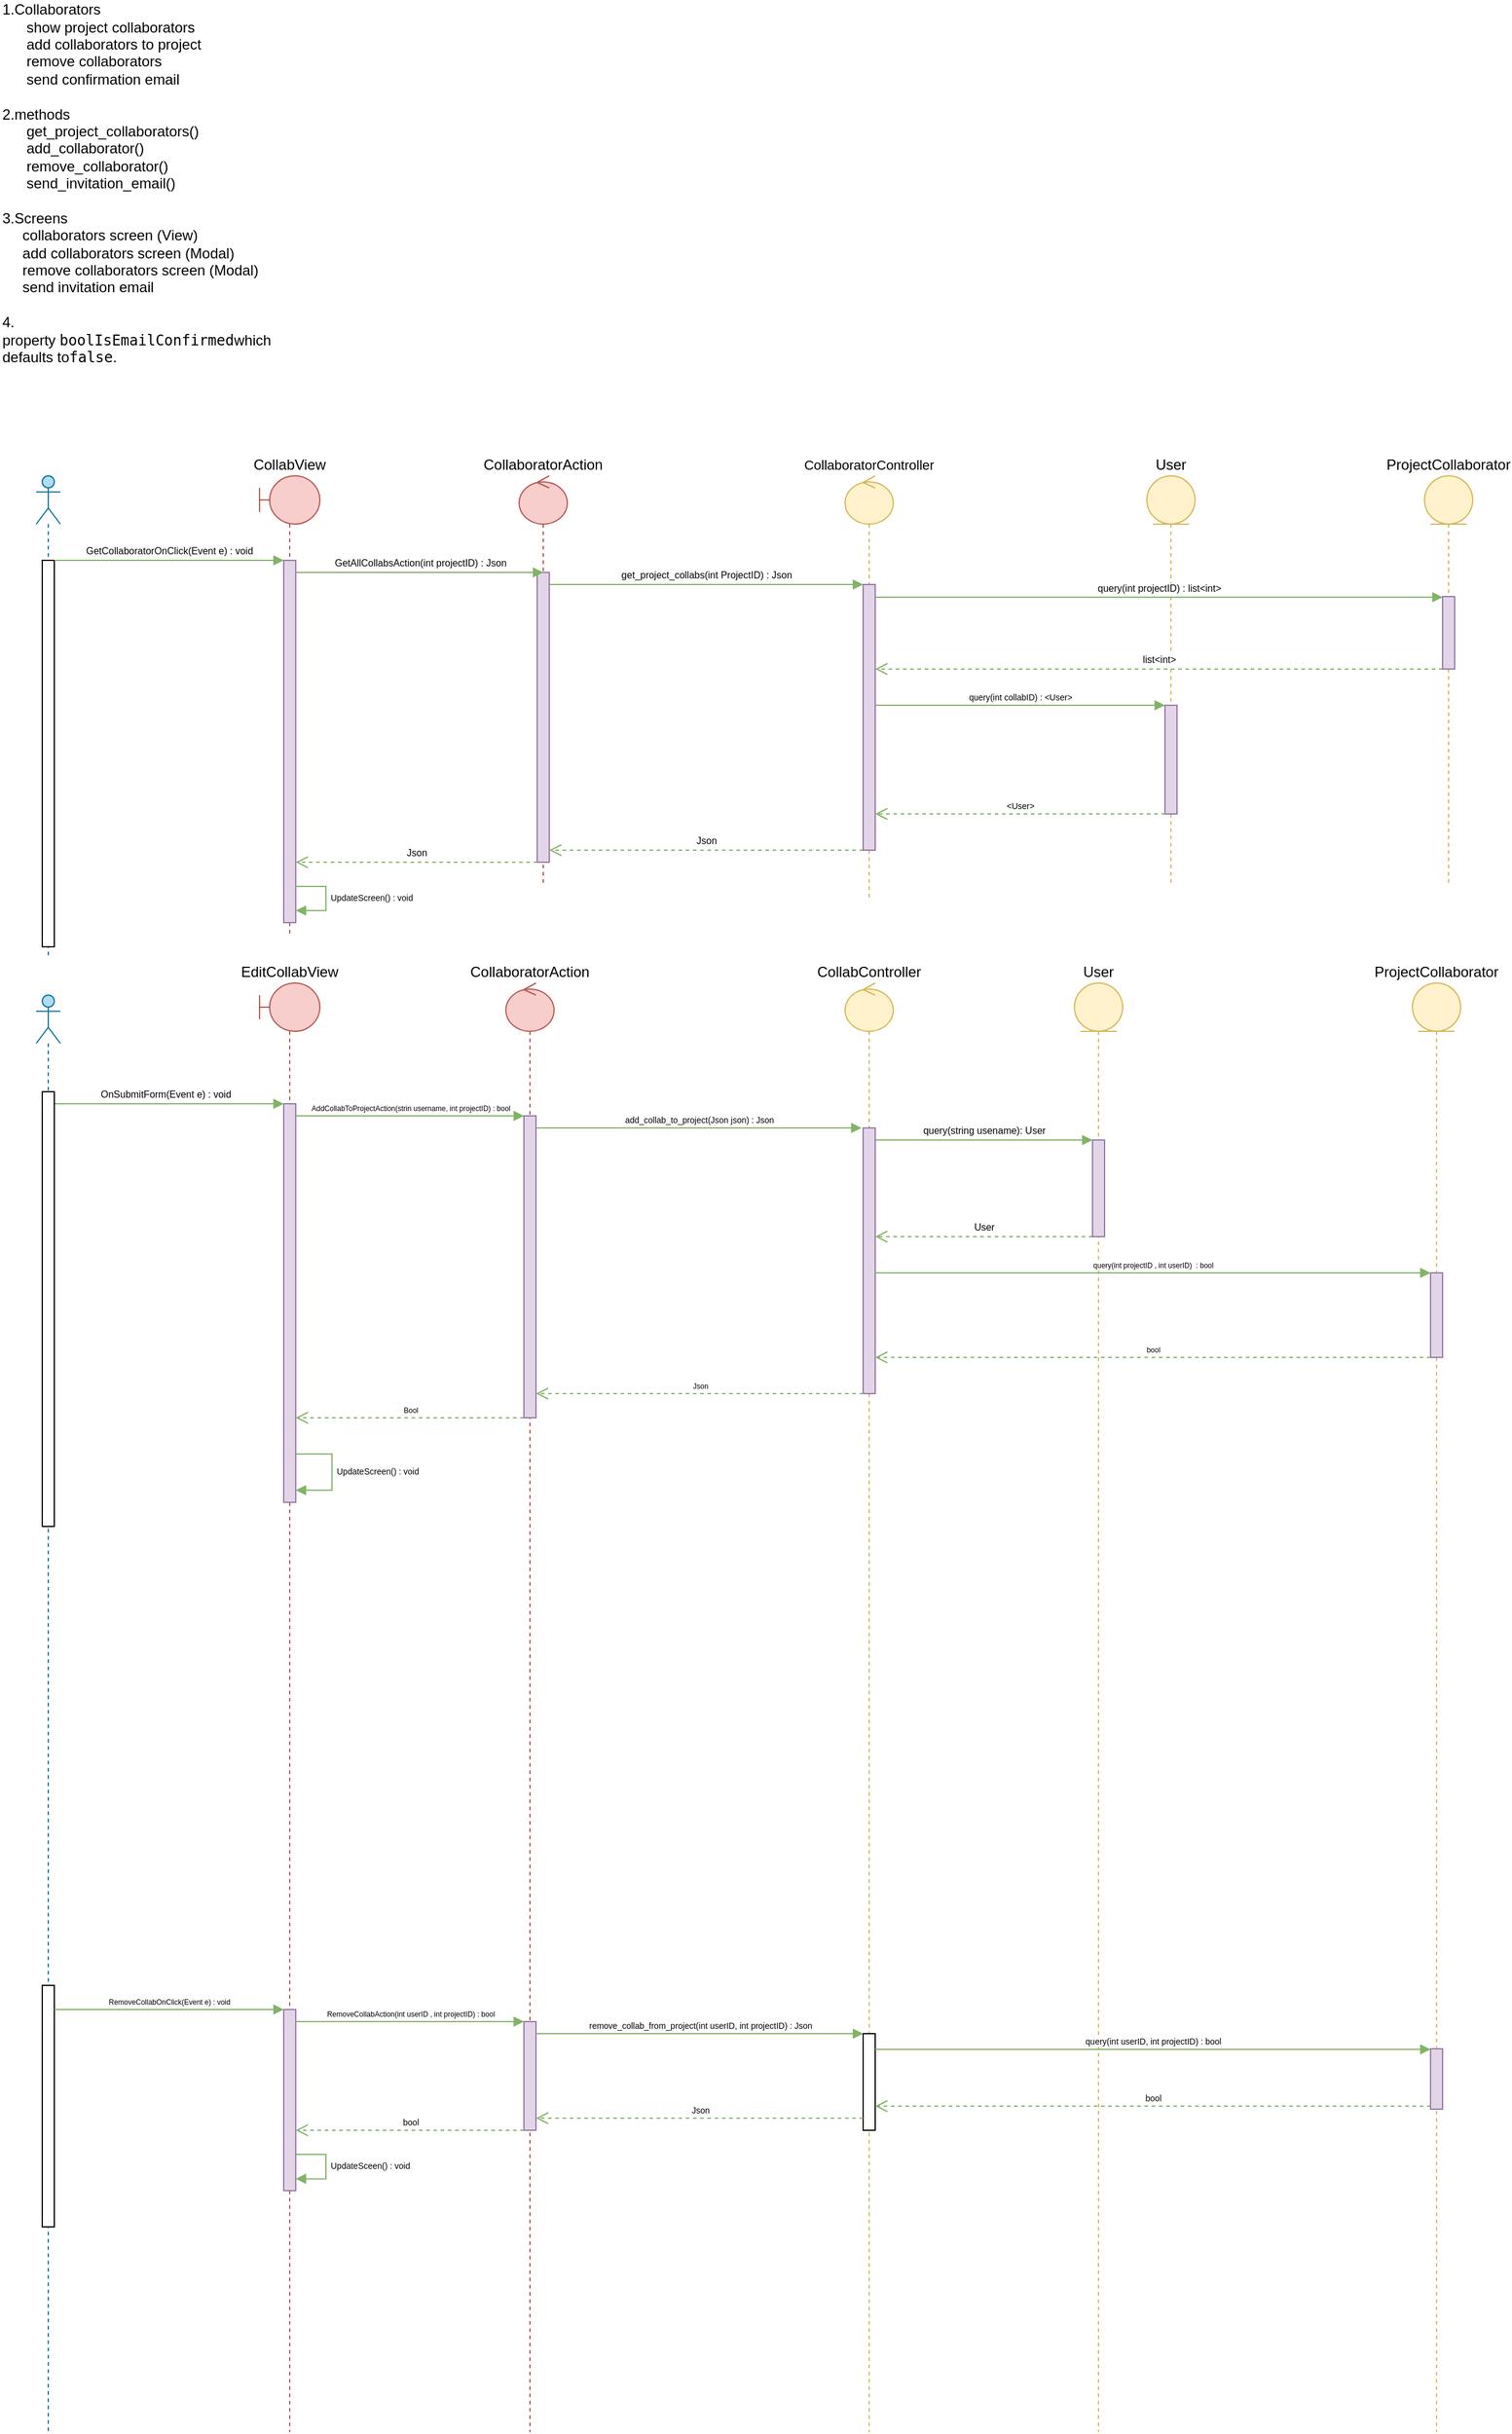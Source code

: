 <mxfile version="10.6.7" type="github"><diagram id="GHZ44tp6X7hKzsTofQmj" name="Page-1"><mxGraphModel dx="868" dy="582" grid="1" gridSize="10" guides="1" tooltips="1" connect="1" arrows="1" fold="1" page="0" pageScale="1" pageWidth="850" pageHeight="1100" background="none" math="0" shadow="0"><root><mxCell id="0"/><mxCell id="1" parent="0"/><mxCell id="GCSjRSkXuxWU2JJScuMy-1" value="" style="shape=umlLifeline;participant=umlActor;perimeter=lifelinePerimeter;whiteSpace=wrap;html=1;container=1;collapsible=0;recursiveResize=0;verticalAlign=top;spacingTop=36;labelBackgroundColor=#ffffff;outlineConnect=0;size=40;fillColor=#b1ddf0;strokeColor=#10739e;" parent="1" vertex="1"><mxGeometry x="30" y="380" width="20" height="400" as="geometry"/></mxCell><mxCell id="QJzvEmEwdGXoXQkbQdta-2" value="" style="html=1;points=[];perimeter=orthogonalPerimeter;" parent="GCSjRSkXuxWU2JJScuMy-1" vertex="1"><mxGeometry x="5" y="70" width="10" height="320" as="geometry"/></mxCell><mxCell id="GCSjRSkXuxWU2JJScuMy-2" value="&lt;div&gt;1.Collaborators&lt;/div&gt;&lt;div&gt;&amp;nbsp; &amp;nbsp; &amp;nbsp; show project collaborators&lt;/div&gt;&lt;div&gt;&amp;nbsp; &amp;nbsp; &amp;nbsp; add collaborators to project&lt;/div&gt;&lt;div&gt;&amp;nbsp; &amp;nbsp; &amp;nbsp; remove collaborators&lt;/div&gt;&lt;div&gt;&amp;nbsp; &amp;nbsp; &amp;nbsp; send confirmation email&lt;/div&gt;&lt;div&gt;&lt;br&gt;&lt;/div&gt;&lt;div&gt;2.methods&lt;/div&gt;&lt;div&gt;&amp;nbsp; &amp;nbsp; &amp;nbsp; get_project_collaborators()&lt;/div&gt;&lt;div&gt;&amp;nbsp; &amp;nbsp; &amp;nbsp; add_collaborator()&lt;/div&gt;&lt;div&gt;&amp;nbsp; &amp;nbsp; &amp;nbsp; remove_collaborator()&lt;/div&gt;&lt;div&gt;&amp;nbsp; &amp;nbsp; &amp;nbsp; send_invitation_email()&lt;/div&gt;&lt;div&gt;&lt;br&gt;&lt;/div&gt;&lt;div&gt;3.Screens&lt;/div&gt;&lt;div&gt;&amp;nbsp; &amp;nbsp; &amp;nbsp;collaborators screen (View)&lt;/div&gt;&lt;div&gt;&amp;nbsp; &amp;nbsp; &amp;nbsp;add collaborators screen (Modal)&lt;/div&gt;&lt;div&gt;&amp;nbsp; &amp;nbsp; &amp;nbsp;remove collaborators screen (Modal)&lt;/div&gt;&lt;div&gt;&amp;nbsp; &amp;nbsp; &amp;nbsp;send invitation email&lt;/div&gt;&lt;div&gt;&lt;br&gt;&lt;/div&gt;&lt;div&gt;4.&lt;/div&gt;&lt;span&gt;property&amp;nbsp;&lt;/span&gt;&lt;code&gt;boolIsEmailConfirmed&lt;/code&gt;&lt;span&gt;which defaults to&lt;/span&gt;&lt;code&gt;false&lt;/code&gt;&lt;span&gt;.&lt;/span&gt;&lt;div&gt;&lt;br&gt;&lt;/div&gt;" style="text;html=1;strokeColor=none;fillColor=none;align=left;verticalAlign=middle;whiteSpace=wrap;rounded=0;" parent="1" vertex="1"><mxGeometry width="250" height="290" as="geometry"/></mxCell><mxCell id="GCSjRSkXuxWU2JJScuMy-3" value="CollabView" style="shape=umlLifeline;participant=umlBoundary;perimeter=lifelinePerimeter;whiteSpace=wrap;html=1;container=1;collapsible=0;recursiveResize=0;verticalAlign=bottom;spacingTop=36;labelBackgroundColor=#ffffff;outlineConnect=0;labelPosition=center;verticalLabelPosition=top;align=center;fillColor=#f8cecc;strokeColor=#b85450;" parent="1" vertex="1"><mxGeometry x="215" y="380" width="50" height="380" as="geometry"/></mxCell><mxCell id="GCSjRSkXuxWU2JJScuMy-7" value="" style="html=1;points=[];perimeter=orthogonalPerimeter;align=left;fillColor=#e1d5e7;strokeColor=#9673a6;gradientColor=none;" parent="GCSjRSkXuxWU2JJScuMy-3" vertex="1"><mxGeometry x="20" y="70" width="10" height="300" as="geometry"/></mxCell><mxCell id="GCSjRSkXuxWU2JJScuMy-4" value="EditCollabView" style="shape=umlLifeline;participant=umlBoundary;perimeter=lifelinePerimeter;whiteSpace=wrap;html=1;container=1;collapsible=0;recursiveResize=0;verticalAlign=bottom;spacingTop=36;labelBackgroundColor=#ffffff;outlineConnect=0;labelPosition=center;verticalLabelPosition=top;align=center;fillColor=#f8cecc;strokeColor=#b85450;" parent="1" vertex="1"><mxGeometry x="215" y="800" width="50" height="1200" as="geometry"/></mxCell><mxCell id="UG3qi_RcyNTJpObuY2x0-73" value="" style="html=1;points=[];perimeter=orthogonalPerimeter;fontSize=11;fillColor=#e1d5e7;strokeColor=#9673a6;" parent="GCSjRSkXuxWU2JJScuMy-4" vertex="1"><mxGeometry x="20" y="100" width="10" height="330" as="geometry"/></mxCell><mxCell id="UG3qi_RcyNTJpObuY2x0-98" value="" style="html=1;points=[];perimeter=orthogonalPerimeter;fontSize=6;fillColor=#e1d5e7;strokeColor=#9673a6;" parent="GCSjRSkXuxWU2JJScuMy-4" vertex="1"><mxGeometry x="20" y="850" width="10" height="150" as="geometry"/></mxCell><mxCell id="UG3qi_RcyNTJpObuY2x0-104" value="&lt;span style=&quot;font-size: 7px&quot;&gt;UpdateScreen() : void&lt;/span&gt;" style="edgeStyle=orthogonalEdgeStyle;html=1;align=left;spacingLeft=2;endArrow=block;rounded=0;fontSize=6;fillColor=#d5e8d4;strokeColor=#82b366;" parent="GCSjRSkXuxWU2JJScuMy-4" source="UG3qi_RcyNTJpObuY2x0-73" target="UG3qi_RcyNTJpObuY2x0-73" edge="1"><mxGeometry relative="1" as="geometry"><mxPoint x="35" y="590" as="sourcePoint"/><Array as="points"><mxPoint x="60" y="390"/><mxPoint x="60" y="420"/></Array><mxPoint x="34.724" y="761.241" as="targetPoint"/></mxGeometry></mxCell><mxCell id="UG3qi_RcyNTJpObuY2x0-115" value="UpdateSceen() : void" style="edgeStyle=orthogonalEdgeStyle;html=1;align=left;spacingLeft=2;endArrow=block;rounded=0;fontSize=7;fillColor=#d5e8d4;strokeColor=#82b366;" parent="GCSjRSkXuxWU2JJScuMy-4" edge="1"><mxGeometry relative="1" as="geometry"><mxPoint x="30" y="970" as="sourcePoint"/><Array as="points"><mxPoint x="55" y="970"/><mxPoint x="55" y="990"/></Array><mxPoint x="30" y="990.241" as="targetPoint"/></mxGeometry></mxCell><mxCell id="GCSjRSkXuxWU2JJScuMy-8" value="GetCollaboratorOnClick(Event e) : void" style="html=1;verticalAlign=bottom;startArrow=none;endArrow=block;startSize=8;fontSize=8;fillColor=#d5e8d4;strokeColor=#82b366;startFill=0;" parent="1" source="QJzvEmEwdGXoXQkbQdta-2" target="GCSjRSkXuxWU2JJScuMy-7" edge="1"><mxGeometry relative="1" as="geometry"><mxPoint x="50" y="450" as="sourcePoint"/><Array as="points"><mxPoint x="70" y="450"/><mxPoint x="150" y="450"/></Array></mxGeometry></mxCell><mxCell id="GCSjRSkXuxWU2JJScuMy-11" value="User" style="shape=umlLifeline;participant=umlEntity;perimeter=lifelinePerimeter;whiteSpace=wrap;html=1;container=1;collapsible=0;recursiveResize=0;verticalAlign=bottom;spacingTop=36;labelBackgroundColor=#ffffff;outlineConnect=0;align=center;labelPosition=center;verticalLabelPosition=top;fillColor=#fff2cc;strokeColor=#d6b656;" parent="1" vertex="1"><mxGeometry x="950" y="380" width="40" height="340" as="geometry"/></mxCell><mxCell id="UG3qi_RcyNTJpObuY2x0-33" value="" style="html=1;points=[];perimeter=orthogonalPerimeter;fontSize=7;fillColor=#e1d5e7;strokeColor=#9673a6;" parent="GCSjRSkXuxWU2JJScuMy-11" vertex="1"><mxGeometry x="15" y="190" width="10" height="90" as="geometry"/></mxCell><mxCell id="GCSjRSkXuxWU2JJScuMy-13" value="get_project_collabs(int ProjectID) : Json" style="html=1;verticalAlign=bottom;startArrow=none;endArrow=block;startSize=8;fontSize=8;fillColor=#d5e8d4;strokeColor=#82b366;startFill=0;" parent="1" source="UG3qi_RcyNTJpObuY2x0-2" target="GCSjRSkXuxWU2JJScuMy-12" edge="1"><mxGeometry relative="1" as="geometry"><mxPoint x="250" y="470" as="sourcePoint"/><Array as="points"><mxPoint x="630" y="470"/></Array></mxGeometry></mxCell><mxCell id="GCSjRSkXuxWU2JJScuMy-17" value="list&amp;lt;int&amp;gt;" style="html=1;verticalAlign=bottom;endArrow=open;dashed=1;endSize=8;fontSize=8;fillColor=#d5e8d4;strokeColor=#82b366;" parent="1" source="GCSjRSkXuxWU2JJScuMy-15" target="GCSjRSkXuxWU2JJScuMy-12" edge="1"><mxGeometry relative="1" as="geometry"><mxPoint x="933" y="538" as="sourcePoint"/><mxPoint x="830" y="530" as="targetPoint"/><Array as="points"><mxPoint x="920" y="540"/></Array></mxGeometry></mxCell><mxCell id="GCSjRSkXuxWU2JJScuMy-18" value="Json" style="html=1;verticalAlign=bottom;endArrow=open;dashed=1;endSize=8;fontSize=8;fillColor=#d5e8d4;strokeColor=#82b366;" parent="1" source="GCSjRSkXuxWU2JJScuMy-12" target="UG3qi_RcyNTJpObuY2x0-2" edge="1"><mxGeometry relative="1" as="geometry"><mxPoint x="1020" y="550" as="sourcePoint"/><mxPoint x="280" y="550" as="targetPoint"/><Array as="points"><mxPoint x="650" y="690"/></Array></mxGeometry></mxCell><mxCell id="GCSjRSkXuxWU2JJScuMy-20" value="OnSubmitForm(Event e) : void" style="html=1;verticalAlign=bottom;startArrow=none;endArrow=block;startSize=8;fontSize=8;fillColor=#d5e8d4;strokeColor=#82b366;startFill=0;" parent="1" edge="1"><mxGeometry relative="1" as="geometry"><mxPoint x="38.5" y="900" as="sourcePoint"/><Array as="points"><mxPoint x="100" y="900"/></Array><mxPoint x="235" y="900" as="targetPoint"/></mxGeometry></mxCell><mxCell id="GCSjRSkXuxWU2JJScuMy-22" value="add_collab_to_project(Json json) : Json" style="html=1;verticalAlign=bottom;startArrow=none;endArrow=block;startSize=8;fontSize=7;fillColor=#d5e8d4;strokeColor=#82b366;startFill=0;entryX=-0.133;entryY=0;entryDx=0;entryDy=0;entryPerimeter=0;" parent="1" source="UG3qi_RcyNTJpObuY2x0-74" target="UG3qi_RcyNTJpObuY2x0-80" edge="1"><mxGeometry relative="1" as="geometry"><mxPoint x="444" y="1130" as="sourcePoint"/><Array as="points"><mxPoint x="560" y="920"/><mxPoint x="660" y="920"/><mxPoint x="690" y="920"/></Array><mxPoint x="840" y="1130" as="targetPoint"/></mxGeometry></mxCell><mxCell id="GCSjRSkXuxWU2JJScuMy-25" value="query(string usename): User" style="html=1;verticalAlign=bottom;startArrow=none;endArrow=block;startSize=8;fontSize=8;fillColor=#d5e8d4;strokeColor=#82b366;startFill=0;" parent="1" target="UG3qi_RcyNTJpObuY2x0-81" edge="1"><mxGeometry relative="1" as="geometry"><mxPoint x="725.0" y="930.0" as="sourcePoint"/><Array as="points"><mxPoint x="780" y="930"/><mxPoint x="800" y="930"/><mxPoint x="860" y="930"/></Array><mxPoint x="1215" y="1293" as="targetPoint"/></mxGeometry></mxCell><mxCell id="GCSjRSkXuxWU2JJScuMy-27" value="User" style="html=1;verticalAlign=bottom;endArrow=open;dashed=1;endSize=8;fontSize=8;fillColor=#d5e8d4;strokeColor=#82b366;" parent="1" source="UG3qi_RcyNTJpObuY2x0-81" target="UG3qi_RcyNTJpObuY2x0-80" edge="1"><mxGeometry relative="1" as="geometry"><mxPoint x="1055" y="1343" as="sourcePoint"/><mxPoint x="725.0" y="1005" as="targetPoint"/><Array as="points"><mxPoint x="830" y="1010"/><mxPoint x="760" y="1010"/></Array></mxGeometry></mxCell><mxCell id="UG3qi_RcyNTJpObuY2x0-1" value="CollaboratorAction&lt;br&gt;" style="shape=umlLifeline;participant=umlControl;perimeter=lifelinePerimeter;whiteSpace=wrap;html=1;container=1;collapsible=0;recursiveResize=0;verticalAlign=bottom;spacingTop=36;labelBackgroundColor=#ffffff;outlineConnect=0;fillColor=#f8cecc;strokeColor=#b85450;labelPosition=center;verticalLabelPosition=top;align=center;" parent="1" vertex="1"><mxGeometry x="430" y="380" width="40" height="340" as="geometry"/></mxCell><mxCell id="UG3qi_RcyNTJpObuY2x0-2" value="" style="html=1;points=[];perimeter=orthogonalPerimeter;fillColor=#e1d5e7;strokeColor=#9673a6;" parent="UG3qi_RcyNTJpObuY2x0-1" vertex="1"><mxGeometry x="15" y="80" width="10" height="240" as="geometry"/></mxCell><mxCell id="UG3qi_RcyNTJpObuY2x0-6" value="&lt;font style=&quot;font-size: 8px&quot;&gt;GetAllCollabsAction(int projectID) : Json&lt;/font&gt;" style="html=1;verticalAlign=bottom;startArrow=none;startFill=0;endArrow=block;startSize=8;fillColor=#d5e8d4;strokeColor=#82b366;" parent="1" source="GCSjRSkXuxWU2JJScuMy-7" target="UG3qi_RcyNTJpObuY2x0-2" edge="1"><mxGeometry width="60" relative="1" as="geometry"><mxPoint x="310" y="460" as="sourcePoint"/><mxPoint x="370" y="460" as="targetPoint"/><Array as="points"><mxPoint x="450" y="460"/></Array></mxGeometry></mxCell><mxCell id="GCSjRSkXuxWU2JJScuMy-16" value="query(int projectID) : list&amp;lt;int&amp;gt;" style="html=1;verticalAlign=bottom;startArrow=none;endArrow=block;startSize=8;fontSize=8;fillColor=#d5e8d4;strokeColor=#82b366;startFill=0;" parent="1" source="GCSjRSkXuxWU2JJScuMy-12" target="GCSjRSkXuxWU2JJScuMy-15" edge="1"><mxGeometry relative="1" as="geometry"><mxPoint x="1095" y="480.5" as="sourcePoint"/><Array as="points"><mxPoint x="1105" y="480.5"/></Array><mxPoint x="1450" y="480.5" as="targetPoint"/></mxGeometry></mxCell><mxCell id="UG3qi_RcyNTJpObuY2x0-17" value="Json" style="html=1;verticalAlign=bottom;endArrow=open;dashed=1;endSize=8;fontSize=8;fillColor=#d5e8d4;strokeColor=#82b366;" parent="1" source="UG3qi_RcyNTJpObuY2x0-2" target="GCSjRSkXuxWU2JJScuMy-7" edge="1"><mxGeometry relative="1" as="geometry"><mxPoint x="420" y="560" as="sourcePoint"/><mxPoint x="565" y="560" as="targetPoint"/><Array as="points"><mxPoint x="350" y="700"/><mxPoint x="260" y="700"/></Array></mxGeometry></mxCell><mxCell id="UG3qi_RcyNTJpObuY2x0-27" value="ProjectCollaborator&lt;br&gt;" style="shape=umlLifeline;participant=umlEntity;perimeter=lifelinePerimeter;whiteSpace=wrap;html=1;container=1;collapsible=0;recursiveResize=0;verticalAlign=bottom;spacingTop=36;labelBackgroundColor=#ffffff;outlineConnect=0;fillColor=#fff2cc;strokeColor=#d6b656;labelPosition=center;verticalLabelPosition=top;align=center;" parent="1" vertex="1"><mxGeometry x="1180" y="380" width="40" height="340" as="geometry"/></mxCell><mxCell id="GCSjRSkXuxWU2JJScuMy-15" value="" style="html=1;points=[];perimeter=orthogonalPerimeter;fontSize=8;align=left;fillColor=#e1d5e7;strokeColor=#9673a6;gradientColor=none;" parent="UG3qi_RcyNTJpObuY2x0-27" vertex="1"><mxGeometry x="15" y="100" width="10" height="60" as="geometry"/></mxCell><mxCell id="UG3qi_RcyNTJpObuY2x0-34" value="query(int collabID) : &amp;lt;User&amp;gt;" style="html=1;verticalAlign=bottom;endArrow=block;fontSize=7;fillColor=#d5e8d4;strokeColor=#82b366;" parent="1" source="GCSjRSkXuxWU2JJScuMy-12" target="UG3qi_RcyNTJpObuY2x0-33" edge="1"><mxGeometry width="80" relative="1" as="geometry"><mxPoint x="885.0" y="570" as="sourcePoint"/><mxPoint x="940" y="570" as="targetPoint"/><Array as="points"><mxPoint x="890" y="570"/></Array></mxGeometry></mxCell><mxCell id="UG3qi_RcyNTJpObuY2x0-35" value="&amp;lt;User&amp;gt;" style="html=1;verticalAlign=bottom;endArrow=open;dashed=1;endSize=8;fontSize=7;fillColor=#d5e8d4;strokeColor=#82b366;" parent="1" source="UG3qi_RcyNTJpObuY2x0-33" target="GCSjRSkXuxWU2JJScuMy-12" edge="1"><mxGeometry relative="1" as="geometry"><mxPoint x="1030" y="650" as="sourcePoint"/><mxPoint x="885.0" y="660" as="targetPoint"/><Array as="points"><mxPoint x="960" y="660"/><mxPoint x="890" y="660"/></Array></mxGeometry></mxCell><mxCell id="UG3qi_RcyNTJpObuY2x0-38" value="&lt;span&gt;CollaboratorController&lt;/span&gt;" style="shape=umlLifeline;participant=umlControl;perimeter=lifelinePerimeter;whiteSpace=wrap;html=1;container=1;collapsible=0;recursiveResize=0;verticalAlign=bottom;spacingTop=36;labelBackgroundColor=#ffffff;outlineConnect=0;fontSize=11;labelPosition=center;verticalLabelPosition=top;align=center;fillColor=#fff2cc;strokeColor=#d6b656;" parent="1" vertex="1"><mxGeometry x="700" y="380" width="40" height="350" as="geometry"/></mxCell><mxCell id="GCSjRSkXuxWU2JJScuMy-12" value="" style="html=1;points=[];perimeter=orthogonalPerimeter;align=left;fillColor=#e1d5e7;strokeColor=#9673a6;gradientColor=none;" parent="UG3qi_RcyNTJpObuY2x0-38" vertex="1"><mxGeometry x="15" y="90" width="10" height="220" as="geometry"/></mxCell><mxCell id="UG3qi_RcyNTJpObuY2x0-23" value="&lt;span&gt;UpdateScreen() : void&lt;/span&gt;" style="edgeStyle=orthogonalEdgeStyle;html=1;align=left;spacingLeft=2;endArrow=block;rounded=0;fontSize=7;fillColor=#d5e8d4;strokeColor=#82b366;labelPosition=right;verticalLabelPosition=middle;verticalAlign=middle;" parent="1" target="GCSjRSkXuxWU2JJScuMy-7" edge="1"><mxGeometry relative="1" as="geometry"><mxPoint x="245" y="720" as="sourcePoint"/><Array as="points"><mxPoint x="270" y="720"/><mxPoint x="270" y="740"/></Array><mxPoint x="250" y="740" as="targetPoint"/></mxGeometry></mxCell><mxCell id="UG3qi_RcyNTJpObuY2x0-39" value="" style="shape=umlLifeline;participant=umlActor;perimeter=lifelinePerimeter;whiteSpace=wrap;html=1;container=1;collapsible=0;recursiveResize=0;verticalAlign=top;spacingTop=36;labelBackgroundColor=#ffffff;outlineConnect=0;size=40;fillColor=#b1ddf0;strokeColor=#10739e;" parent="1" vertex="1"><mxGeometry x="30" y="810" width="20" height="1190" as="geometry"/></mxCell><mxCell id="QJzvEmEwdGXoXQkbQdta-12" value="" style="html=1;points=[];perimeter=orthogonalPerimeter;" parent="UG3qi_RcyNTJpObuY2x0-39" vertex="1"><mxGeometry x="5" y="80" width="10" height="360" as="geometry"/></mxCell><mxCell id="QJzvEmEwdGXoXQkbQdta-13" value="" style="html=1;points=[];perimeter=orthogonalPerimeter;" parent="UG3qi_RcyNTJpObuY2x0-39" vertex="1"><mxGeometry x="5" y="820" width="10" height="200" as="geometry"/></mxCell><mxCell id="UG3qi_RcyNTJpObuY2x0-44" value="CollabController" style="shape=umlLifeline;participant=umlControl;perimeter=lifelinePerimeter;whiteSpace=wrap;html=1;container=1;collapsible=0;recursiveResize=0;verticalAlign=bottom;spacingTop=36;labelBackgroundColor=#ffffff;outlineConnect=0;align=center;labelPosition=center;verticalLabelPosition=top;fillColor=#fff2cc;strokeColor=#d6b656;" parent="1" vertex="1"><mxGeometry x="700" y="800" width="40" height="1200" as="geometry"/></mxCell><mxCell id="UG3qi_RcyNTJpObuY2x0-80" value="" style="html=1;points=[];perimeter=orthogonalPerimeter;fontSize=6;fillColor=#e1d5e7;strokeColor=#9673a6;" parent="UG3qi_RcyNTJpObuY2x0-44" vertex="1"><mxGeometry x="15" y="120" width="10" height="220" as="geometry"/></mxCell><mxCell id="QJzvEmEwdGXoXQkbQdta-11" value="" style="html=1;points=[];perimeter=orthogonalPerimeter;" parent="UG3qi_RcyNTJpObuY2x0-44" vertex="1"><mxGeometry x="15" y="870" width="10" height="80" as="geometry"/></mxCell><mxCell id="UG3qi_RcyNTJpObuY2x0-48" value="User" style="shape=umlLifeline;participant=umlEntity;perimeter=lifelinePerimeter;whiteSpace=wrap;html=1;container=1;collapsible=0;recursiveResize=0;verticalAlign=bottom;spacingTop=36;labelBackgroundColor=#ffffff;outlineConnect=0;align=center;labelPosition=center;verticalLabelPosition=top;fillColor=#fff2cc;strokeColor=#d6b656;" parent="1" vertex="1"><mxGeometry x="890" y="800" width="40" height="1200" as="geometry"/></mxCell><mxCell id="UG3qi_RcyNTJpObuY2x0-56" value="CollaboratorAction" style="shape=umlLifeline;participant=umlControl;perimeter=lifelinePerimeter;whiteSpace=wrap;html=1;container=1;collapsible=0;recursiveResize=0;verticalAlign=bottom;spacingTop=36;labelBackgroundColor=#ffffff;outlineConnect=0;fillColor=#f8cecc;strokeColor=#b85450;labelPosition=center;verticalLabelPosition=top;align=center;" parent="1" vertex="1"><mxGeometry x="419" y="800" width="40" height="1200" as="geometry"/></mxCell><mxCell id="UG3qi_RcyNTJpObuY2x0-74" value="" style="html=1;points=[];perimeter=orthogonalPerimeter;fontSize=11;fillColor=#e1d5e7;strokeColor=#9673a6;" parent="UG3qi_RcyNTJpObuY2x0-56" vertex="1"><mxGeometry x="15" y="110" width="10" height="250" as="geometry"/></mxCell><mxCell id="UG3qi_RcyNTJpObuY2x0-105" value="" style="html=1;points=[];perimeter=orthogonalPerimeter;fontSize=6;fillColor=#e1d5e7;strokeColor=#9673a6;" parent="UG3qi_RcyNTJpObuY2x0-56" vertex="1"><mxGeometry x="15" y="860" width="10" height="90" as="geometry"/></mxCell><mxCell id="UG3qi_RcyNTJpObuY2x0-64" value="ProjectCollaborator&lt;br&gt;" style="shape=umlLifeline;participant=umlEntity;perimeter=lifelinePerimeter;whiteSpace=wrap;html=1;container=1;collapsible=0;recursiveResize=0;verticalAlign=bottom;spacingTop=36;labelBackgroundColor=#ffffff;outlineConnect=0;fillColor=#fff2cc;strokeColor=#d6b656;labelPosition=center;verticalLabelPosition=top;align=center;" parent="1" vertex="1"><mxGeometry x="1170" y="800" width="40" height="1200" as="geometry"/></mxCell><mxCell id="UG3qi_RcyNTJpObuY2x0-94" value="" style="html=1;points=[];perimeter=orthogonalPerimeter;fontSize=6;fillColor=#e1d5e7;strokeColor=#9673a6;" parent="UG3qi_RcyNTJpObuY2x0-64" vertex="1"><mxGeometry x="15" y="240" width="10" height="70" as="geometry"/></mxCell><mxCell id="UG3qi_RcyNTJpObuY2x0-109" value="" style="html=1;points=[];perimeter=orthogonalPerimeter;fontSize=7;fillColor=#e1d5e7;strokeColor=#9673a6;" parent="UG3qi_RcyNTJpObuY2x0-64" vertex="1"><mxGeometry x="15" y="882.5" width="10" height="50" as="geometry"/></mxCell><mxCell id="UG3qi_RcyNTJpObuY2x0-79" value="AddCollabToProjectAction(&lt;span&gt;strin username&lt;/span&gt;, int projectID) : bool" style="html=1;verticalAlign=bottom;startArrow=none;startFill=0;endArrow=block;startSize=8;fontSize=6;fillColor=#d5e8d4;strokeColor=#82b366;" parent="1" source="UG3qi_RcyNTJpObuY2x0-73" target="UG3qi_RcyNTJpObuY2x0-74" edge="1"><mxGeometry width="60" relative="1" as="geometry"><mxPoint x="245" y="1120" as="sourcePoint"/><mxPoint x="434" y="1120" as="targetPoint"/><Array as="points"><mxPoint x="350" y="910"/></Array></mxGeometry></mxCell><mxCell id="UG3qi_RcyNTJpObuY2x0-81" value="" style="html=1;points=[];perimeter=orthogonalPerimeter;fontSize=6;fillColor=#e1d5e7;strokeColor=#9673a6;" parent="1" vertex="1"><mxGeometry x="905" y="930" width="10" height="80" as="geometry"/></mxCell><mxCell id="UG3qi_RcyNTJpObuY2x0-95" value="query(int projectID , int userID)&amp;nbsp; : bool" style="html=1;verticalAlign=bottom;startArrow=none;startFill=0;endArrow=block;startSize=8;fontSize=6;fillColor=#d5e8d4;strokeColor=#82b366;" parent="1" target="UG3qi_RcyNTJpObuY2x0-94" edge="1"><mxGeometry width="60" relative="1" as="geometry"><mxPoint x="725.0" y="1040" as="sourcePoint"/><mxPoint x="950" y="1040" as="targetPoint"/><Array as="points"><mxPoint x="1180" y="1040"/></Array></mxGeometry></mxCell><mxCell id="UG3qi_RcyNTJpObuY2x0-96" value="bool" style="html=1;verticalAlign=bottom;endArrow=open;dashed=1;endSize=8;fontSize=6;fillColor=#d5e8d4;strokeColor=#82b366;" parent="1" source="UG3qi_RcyNTJpObuY2x0-94" edge="1"><mxGeometry relative="1" as="geometry"><mxPoint x="1535" y="1090" as="sourcePoint"/><mxPoint x="725" y="1110" as="targetPoint"/><Array as="points"><mxPoint x="1170" y="1110"/></Array></mxGeometry></mxCell><mxCell id="UG3qi_RcyNTJpObuY2x0-99" value="&lt;span&gt;RemoveCollabOnClick(Event e) : void&lt;/span&gt;" style="html=1;verticalAlign=bottom;startArrow=none;endArrow=block;startSize=8;fontSize=6;fillColor=#d5e8d4;strokeColor=#82b366;startFill=0;" parent="1" source="QJzvEmEwdGXoXQkbQdta-13" target="UG3qi_RcyNTJpObuY2x0-98" edge="1"><mxGeometry relative="1" as="geometry"><mxPoint x="39.81" y="1520" as="sourcePoint"/><Array as="points"><mxPoint x="140" y="1650"/></Array></mxGeometry></mxCell><mxCell id="UG3qi_RcyNTJpObuY2x0-101" value="Json" style="html=1;verticalAlign=bottom;endArrow=open;dashed=1;endSize=8;fontSize=6;fillColor=#d5e8d4;strokeColor=#82b366;" parent="1" source="UG3qi_RcyNTJpObuY2x0-80" target="UG3qi_RcyNTJpObuY2x0-74" edge="1"><mxGeometry relative="1" as="geometry"><mxPoint x="715" y="1459.5" as="sourcePoint"/><mxPoint x="444" y="1459.5" as="targetPoint"/><Array as="points"><mxPoint x="620" y="1140"/><mxPoint x="560" y="1140"/></Array></mxGeometry></mxCell><mxCell id="UG3qi_RcyNTJpObuY2x0-102" value="Bool" style="html=1;verticalAlign=bottom;endArrow=open;dashed=1;endSize=8;fontSize=6;fillColor=#d5e8d4;strokeColor=#82b366;" parent="1" source="UG3qi_RcyNTJpObuY2x0-74" target="UG3qi_RcyNTJpObuY2x0-73" edge="1"><mxGeometry relative="1" as="geometry"><mxPoint x="434" y="1160" as="sourcePoint"/><mxPoint x="245" y="1160" as="targetPoint"/><Array as="points"><mxPoint x="380" y="1160"/><mxPoint x="321" y="1160"/></Array></mxGeometry></mxCell><mxCell id="UG3qi_RcyNTJpObuY2x0-106" value="RemoveCollabAction(int userID , int projectID) : bool" style="html=1;verticalAlign=bottom;startArrow=none;startFill=0;endArrow=block;startSize=8;fontSize=6;fillColor=#d5e8d4;strokeColor=#82b366;" parent="1" source="UG3qi_RcyNTJpObuY2x0-98" target="UG3qi_RcyNTJpObuY2x0-105" edge="1"><mxGeometry width="60" relative="1" as="geometry"><mxPoint x="310" y="1670" as="sourcePoint"/><mxPoint x="370" y="1670" as="targetPoint"/><Array as="points"><mxPoint x="350" y="1660"/></Array></mxGeometry></mxCell><mxCell id="UG3qi_RcyNTJpObuY2x0-108" value="remove_collab_from_project(int userID, int projectID) : Json" style="html=1;verticalAlign=bottom;startArrow=none;startFill=0;endArrow=block;startSize=8;fontSize=7;fillColor=#d5e8d4;strokeColor=#82b366;" parent="1" source="UG3qi_RcyNTJpObuY2x0-105" target="QJzvEmEwdGXoXQkbQdta-11" edge="1"><mxGeometry width="60" relative="1" as="geometry"><mxPoint x="640" y="1670" as="sourcePoint"/><mxPoint x="690" y="1670" as="targetPoint"/><Array as="points"><mxPoint x="650" y="1670"/></Array></mxGeometry></mxCell><mxCell id="UG3qi_RcyNTJpObuY2x0-110" value="query(int userID, int projectID) : bool" style="html=1;verticalAlign=bottom;startArrow=none;startFill=0;endArrow=block;startSize=8;fontSize=7;fillColor=#d5e8d4;strokeColor=#82b366;" parent="1" source="QJzvEmEwdGXoXQkbQdta-11" target="UG3qi_RcyNTJpObuY2x0-109" edge="1"><mxGeometry width="60" relative="1" as="geometry"><mxPoint x="865" y="1683.0" as="sourcePoint"/><mxPoint x="930" y="1680" as="targetPoint"/><Array as="points"><mxPoint x="1180" y="1683"/></Array></mxGeometry></mxCell><mxCell id="UG3qi_RcyNTJpObuY2x0-111" value="bool" style="html=1;verticalAlign=bottom;endArrow=open;dashed=1;endSize=8;fontSize=7;fillColor=#d5e8d4;strokeColor=#82b366;" parent="1" source="UG3qi_RcyNTJpObuY2x0-109" target="QJzvEmEwdGXoXQkbQdta-11" edge="1"><mxGeometry relative="1" as="geometry"><mxPoint x="1370" y="1720" as="sourcePoint"/><mxPoint x="865" y="1730" as="targetPoint"/><Array as="points"><mxPoint x="1180" y="1730"/></Array></mxGeometry></mxCell><mxCell id="UG3qi_RcyNTJpObuY2x0-112" value="Json" style="html=1;verticalAlign=bottom;endArrow=open;dashed=1;endSize=8;fontSize=7;fillColor=#d5e8d4;strokeColor=#82b366;" parent="1" source="QJzvEmEwdGXoXQkbQdta-11" target="UG3qi_RcyNTJpObuY2x0-105" edge="1"><mxGeometry relative="1" as="geometry"><mxPoint x="855" y="1740" as="sourcePoint"/><mxPoint x="750" y="1730" as="targetPoint"/><Array as="points"><mxPoint x="650" y="1740"/></Array></mxGeometry></mxCell><mxCell id="UG3qi_RcyNTJpObuY2x0-113" value="bool" style="html=1;verticalAlign=bottom;endArrow=open;dashed=1;endSize=8;fontSize=7;fillColor=#d5e8d4;strokeColor=#82b366;" parent="1" source="UG3qi_RcyNTJpObuY2x0-105" target="UG3qi_RcyNTJpObuY2x0-98" edge="1"><mxGeometry relative="1" as="geometry"><mxPoint x="400" y="1740" as="sourcePoint"/><mxPoint x="320" y="1740" as="targetPoint"/><Array as="points"><mxPoint x="340" y="1750"/></Array></mxGeometry></mxCell></root></mxGraphModel></diagram></mxfile>